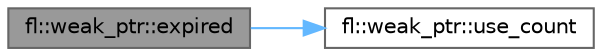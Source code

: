 digraph "fl::weak_ptr::expired"
{
 // INTERACTIVE_SVG=YES
 // LATEX_PDF_SIZE
  bgcolor="transparent";
  edge [fontname=Helvetica,fontsize=10,labelfontname=Helvetica,labelfontsize=10];
  node [fontname=Helvetica,fontsize=10,shape=box,height=0.2,width=0.4];
  rankdir="LR";
  Node1 [id="Node000001",label="fl::weak_ptr::expired",height=0.2,width=0.4,color="gray40", fillcolor="grey60", style="filled", fontcolor="black",tooltip=" "];
  Node1 -> Node2 [id="edge1_Node000001_Node000002",color="steelblue1",style="solid",tooltip=" "];
  Node2 [id="Node000002",label="fl::weak_ptr::use_count",height=0.2,width=0.4,color="grey40", fillcolor="white", style="filled",URL="$d1/dd6/classfl_1_1weak__ptr_ab5e8923f66e8f0904b9e783be53a5af8.html#ab5e8923f66e8f0904b9e783be53a5af8",tooltip=" "];
}
